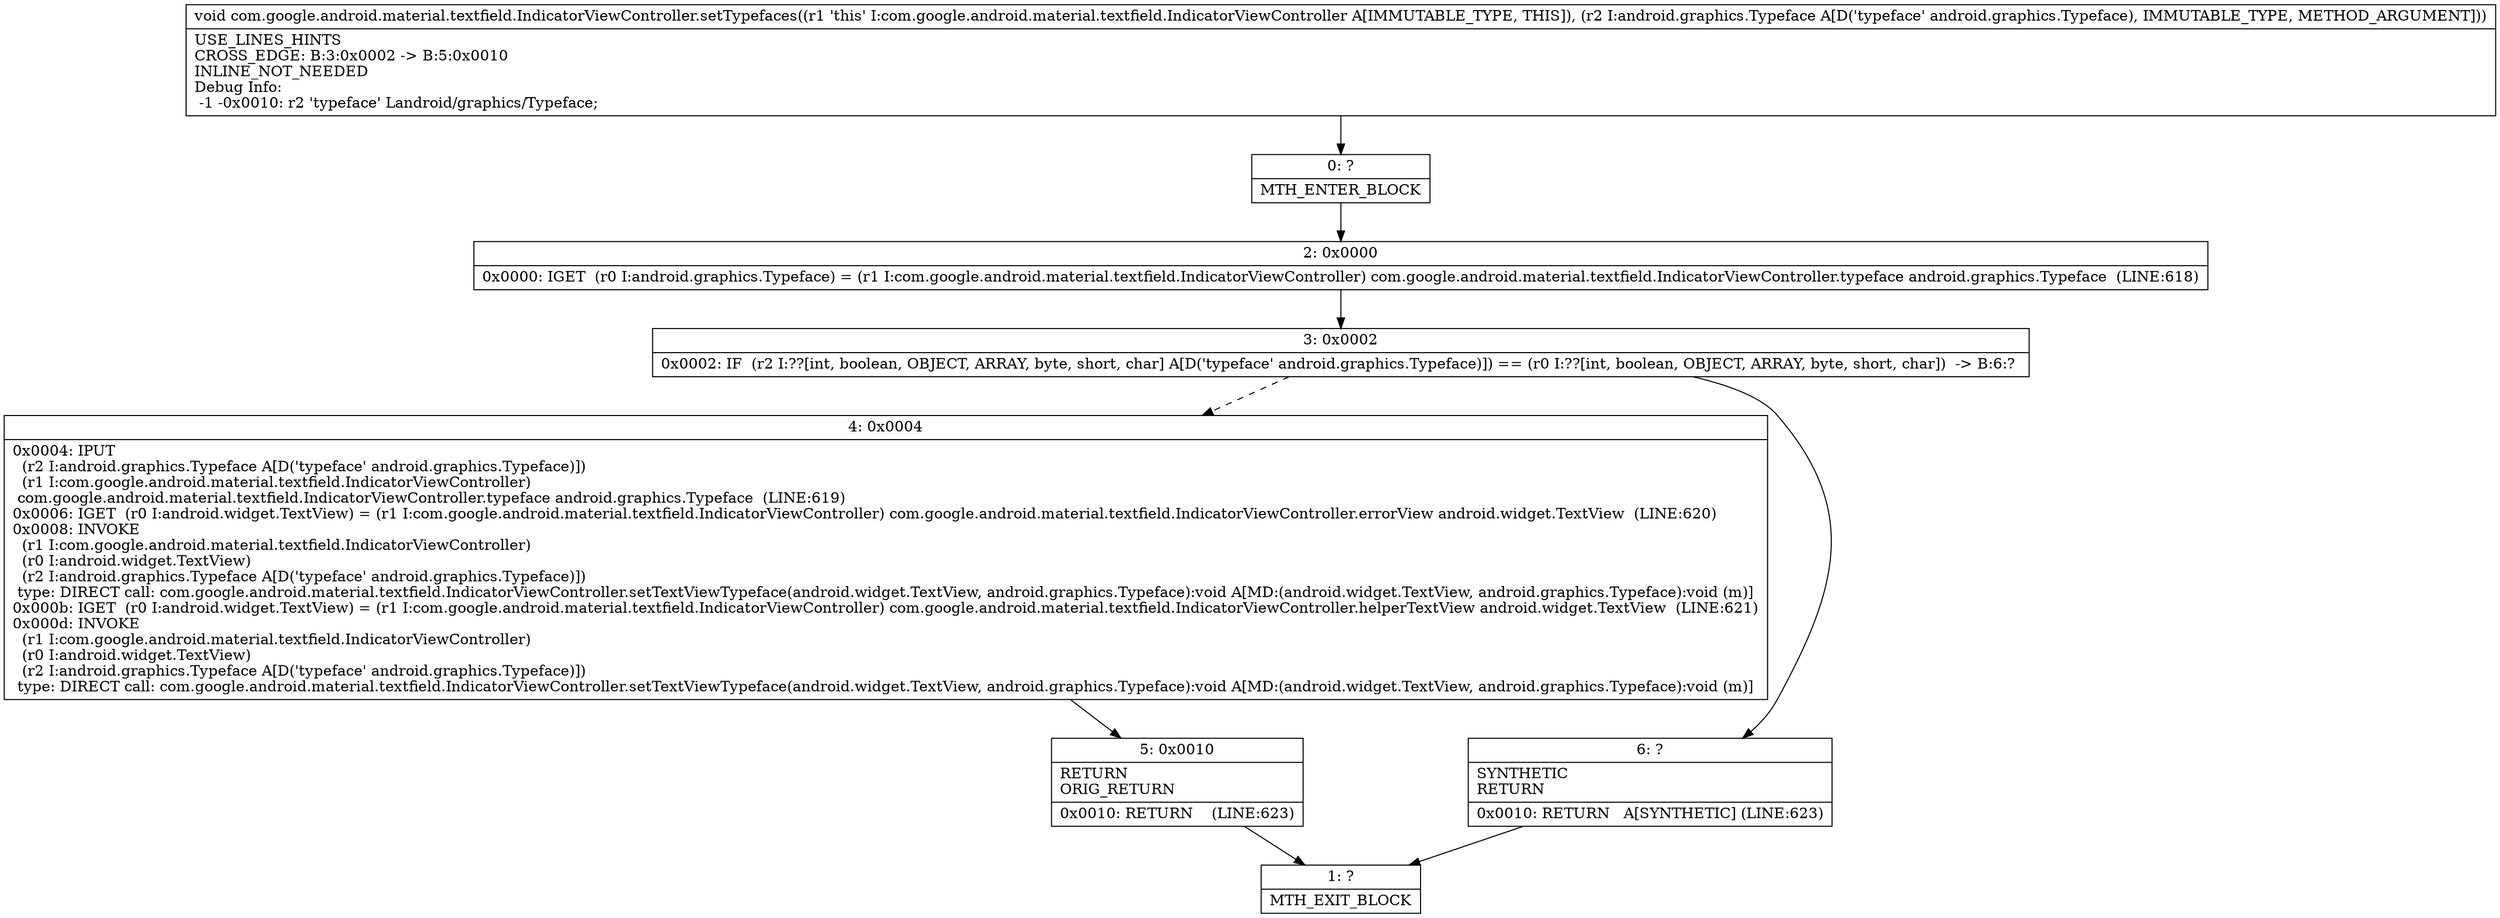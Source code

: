 digraph "CFG forcom.google.android.material.textfield.IndicatorViewController.setTypefaces(Landroid\/graphics\/Typeface;)V" {
Node_0 [shape=record,label="{0\:\ ?|MTH_ENTER_BLOCK\l}"];
Node_2 [shape=record,label="{2\:\ 0x0000|0x0000: IGET  (r0 I:android.graphics.Typeface) = (r1 I:com.google.android.material.textfield.IndicatorViewController) com.google.android.material.textfield.IndicatorViewController.typeface android.graphics.Typeface  (LINE:618)\l}"];
Node_3 [shape=record,label="{3\:\ 0x0002|0x0002: IF  (r2 I:??[int, boolean, OBJECT, ARRAY, byte, short, char] A[D('typeface' android.graphics.Typeface)]) == (r0 I:??[int, boolean, OBJECT, ARRAY, byte, short, char])  \-\> B:6:? \l}"];
Node_4 [shape=record,label="{4\:\ 0x0004|0x0004: IPUT  \l  (r2 I:android.graphics.Typeface A[D('typeface' android.graphics.Typeface)])\l  (r1 I:com.google.android.material.textfield.IndicatorViewController)\l com.google.android.material.textfield.IndicatorViewController.typeface android.graphics.Typeface  (LINE:619)\l0x0006: IGET  (r0 I:android.widget.TextView) = (r1 I:com.google.android.material.textfield.IndicatorViewController) com.google.android.material.textfield.IndicatorViewController.errorView android.widget.TextView  (LINE:620)\l0x0008: INVOKE  \l  (r1 I:com.google.android.material.textfield.IndicatorViewController)\l  (r0 I:android.widget.TextView)\l  (r2 I:android.graphics.Typeface A[D('typeface' android.graphics.Typeface)])\l type: DIRECT call: com.google.android.material.textfield.IndicatorViewController.setTextViewTypeface(android.widget.TextView, android.graphics.Typeface):void A[MD:(android.widget.TextView, android.graphics.Typeface):void (m)]\l0x000b: IGET  (r0 I:android.widget.TextView) = (r1 I:com.google.android.material.textfield.IndicatorViewController) com.google.android.material.textfield.IndicatorViewController.helperTextView android.widget.TextView  (LINE:621)\l0x000d: INVOKE  \l  (r1 I:com.google.android.material.textfield.IndicatorViewController)\l  (r0 I:android.widget.TextView)\l  (r2 I:android.graphics.Typeface A[D('typeface' android.graphics.Typeface)])\l type: DIRECT call: com.google.android.material.textfield.IndicatorViewController.setTextViewTypeface(android.widget.TextView, android.graphics.Typeface):void A[MD:(android.widget.TextView, android.graphics.Typeface):void (m)]\l}"];
Node_5 [shape=record,label="{5\:\ 0x0010|RETURN\lORIG_RETURN\l|0x0010: RETURN    (LINE:623)\l}"];
Node_1 [shape=record,label="{1\:\ ?|MTH_EXIT_BLOCK\l}"];
Node_6 [shape=record,label="{6\:\ ?|SYNTHETIC\lRETURN\l|0x0010: RETURN   A[SYNTHETIC] (LINE:623)\l}"];
MethodNode[shape=record,label="{void com.google.android.material.textfield.IndicatorViewController.setTypefaces((r1 'this' I:com.google.android.material.textfield.IndicatorViewController A[IMMUTABLE_TYPE, THIS]), (r2 I:android.graphics.Typeface A[D('typeface' android.graphics.Typeface), IMMUTABLE_TYPE, METHOD_ARGUMENT]))  | USE_LINES_HINTS\lCROSS_EDGE: B:3:0x0002 \-\> B:5:0x0010\lINLINE_NOT_NEEDED\lDebug Info:\l  \-1 \-0x0010: r2 'typeface' Landroid\/graphics\/Typeface;\l}"];
MethodNode -> Node_0;Node_0 -> Node_2;
Node_2 -> Node_3;
Node_3 -> Node_4[style=dashed];
Node_3 -> Node_6;
Node_4 -> Node_5;
Node_5 -> Node_1;
Node_6 -> Node_1;
}

